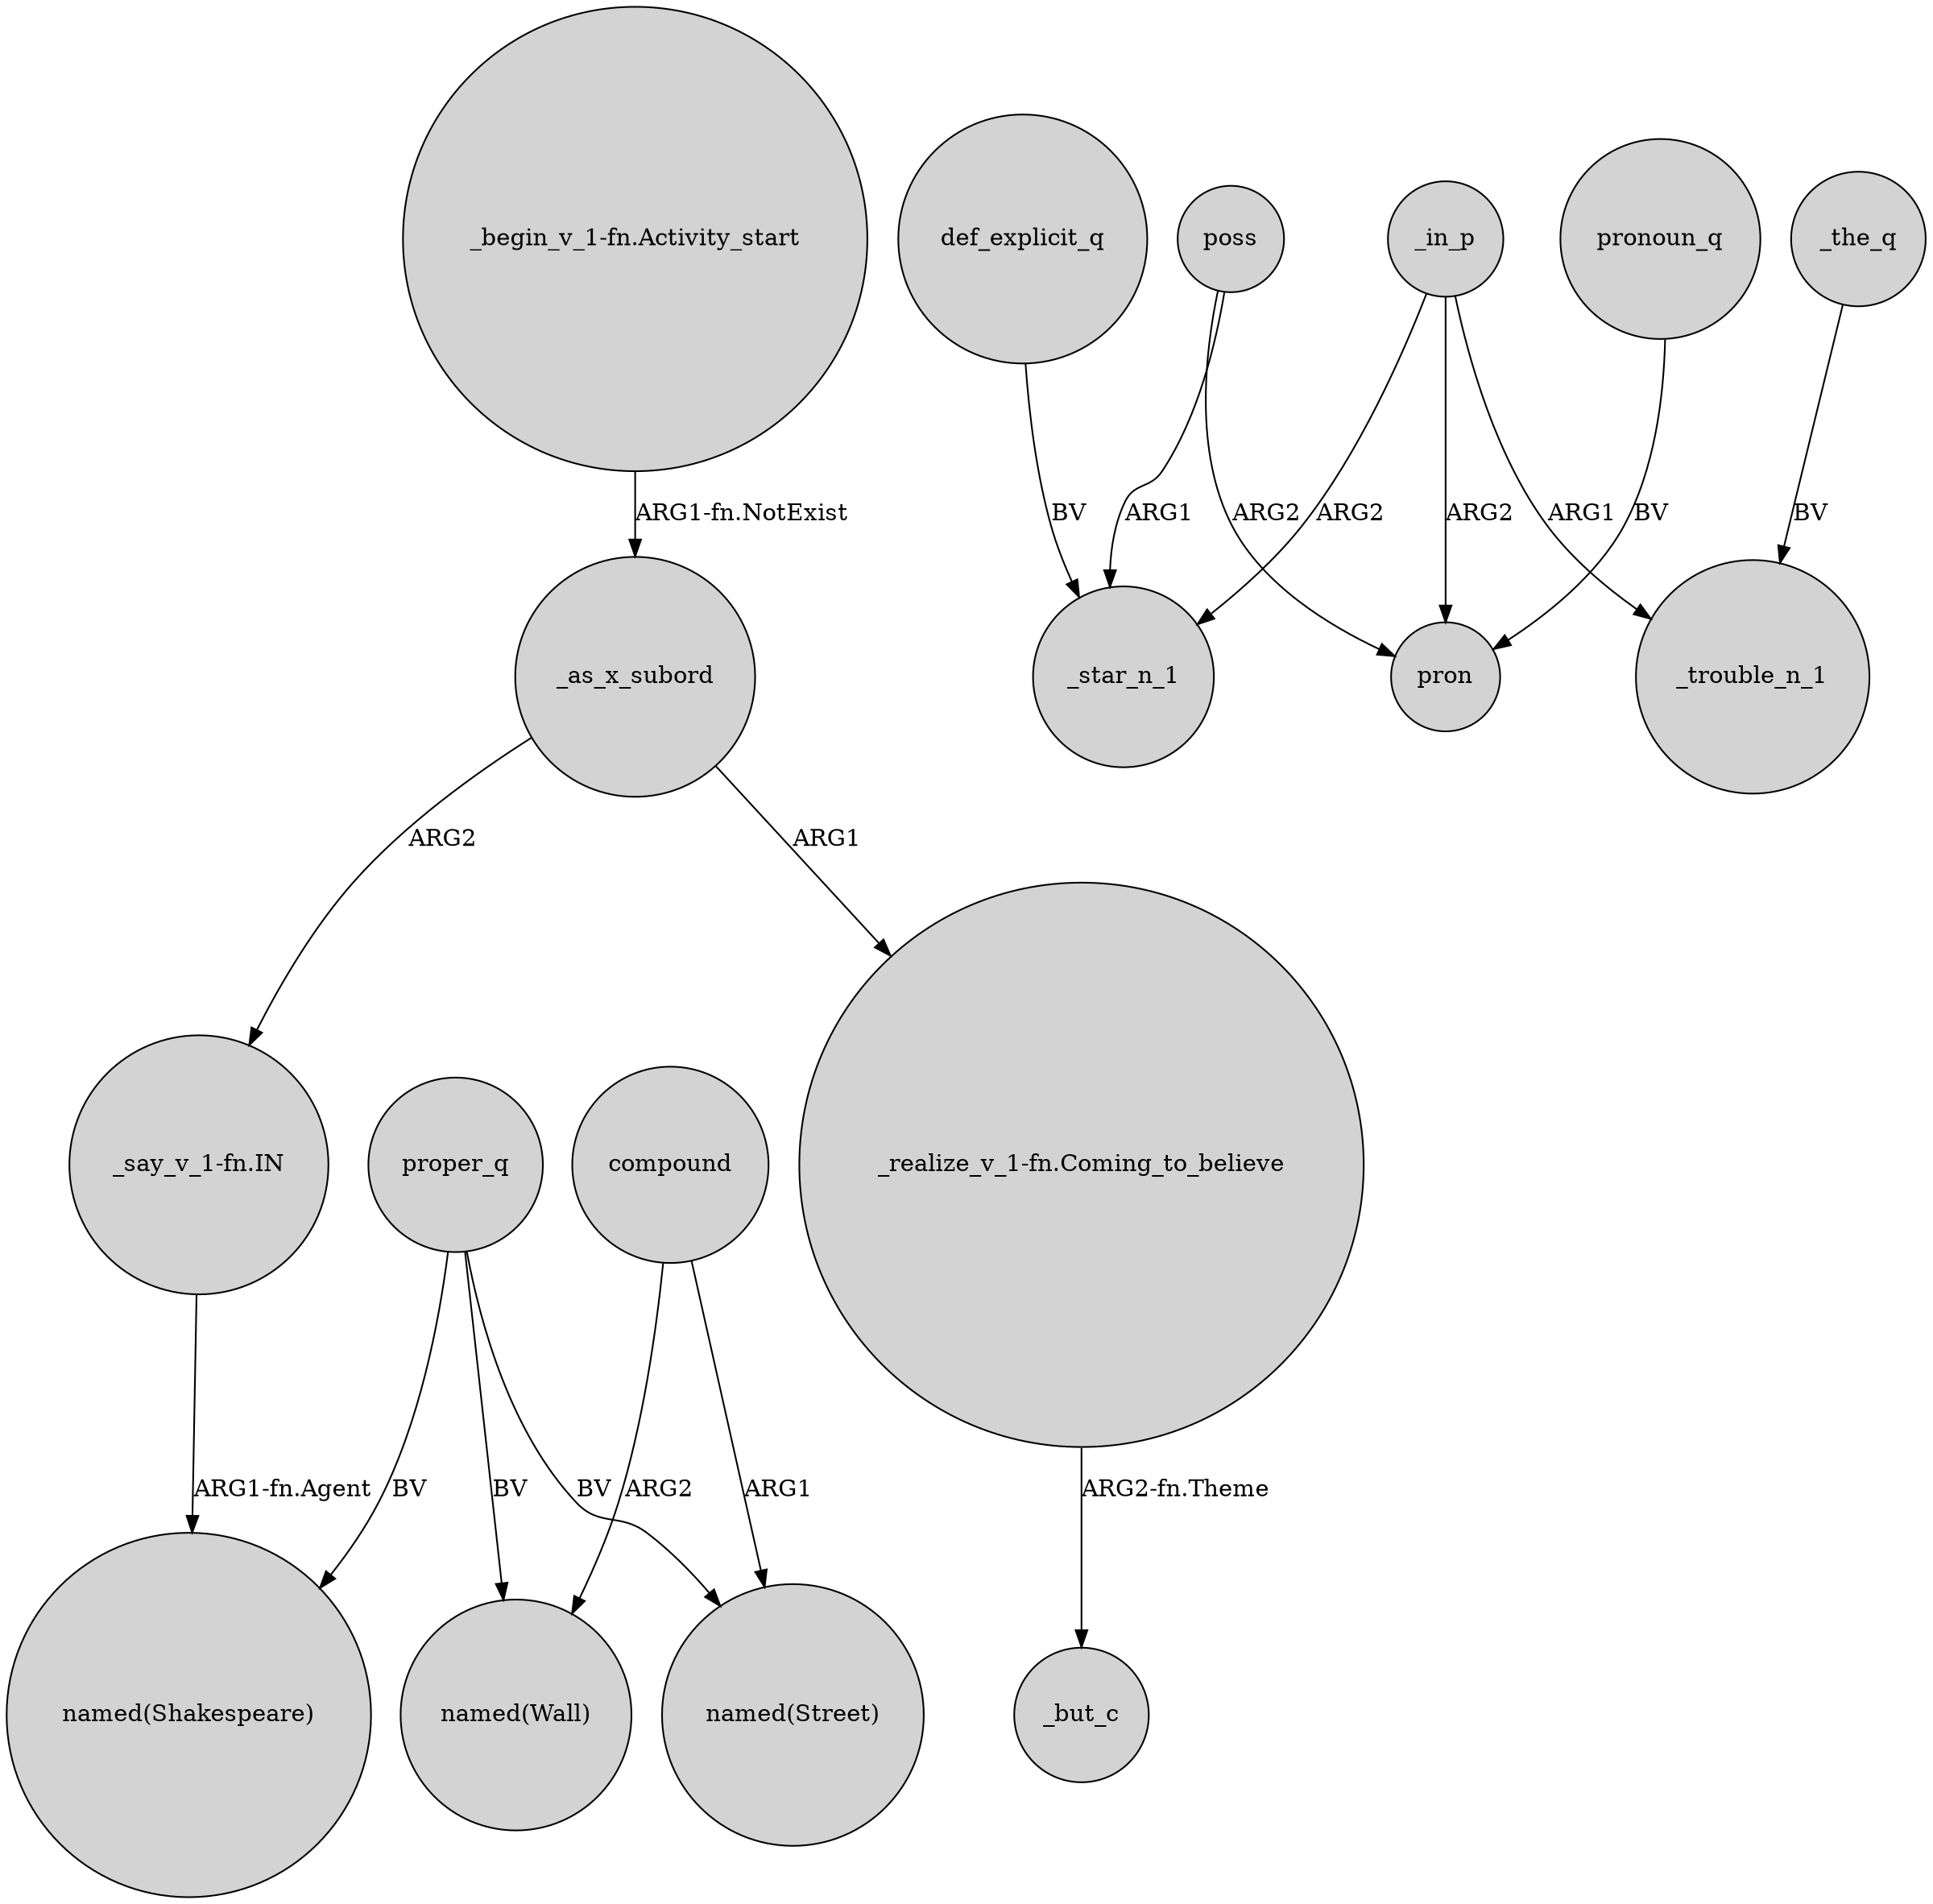 digraph {
	node [shape=circle style=filled]
	_as_x_subord -> "_say_v_1-fn.IN" [label=ARG2]
	"_begin_v_1-fn.Activity_start" -> _as_x_subord [label="ARG1-fn.NotExist"]
	compound -> "named(Wall)" [label=ARG2]
	"_say_v_1-fn.IN" -> "named(Shakespeare)" [label="ARG1-fn.Agent"]
	poss -> _star_n_1 [label=ARG1]
	poss -> pron [label=ARG2]
	pronoun_q -> pron [label=BV]
	proper_q -> "named(Shakespeare)" [label=BV]
	_the_q -> _trouble_n_1 [label=BV]
	compound -> "named(Street)" [label=ARG1]
	proper_q -> "named(Wall)" [label=BV]
	_in_p -> _trouble_n_1 [label=ARG1]
	"_realize_v_1-fn.Coming_to_believe" -> _but_c [label="ARG2-fn.Theme"]
	_in_p -> _star_n_1 [label=ARG2]
	def_explicit_q -> _star_n_1 [label=BV]
	_in_p -> pron [label=ARG2]
	proper_q -> "named(Street)" [label=BV]
	_as_x_subord -> "_realize_v_1-fn.Coming_to_believe" [label=ARG1]
}
